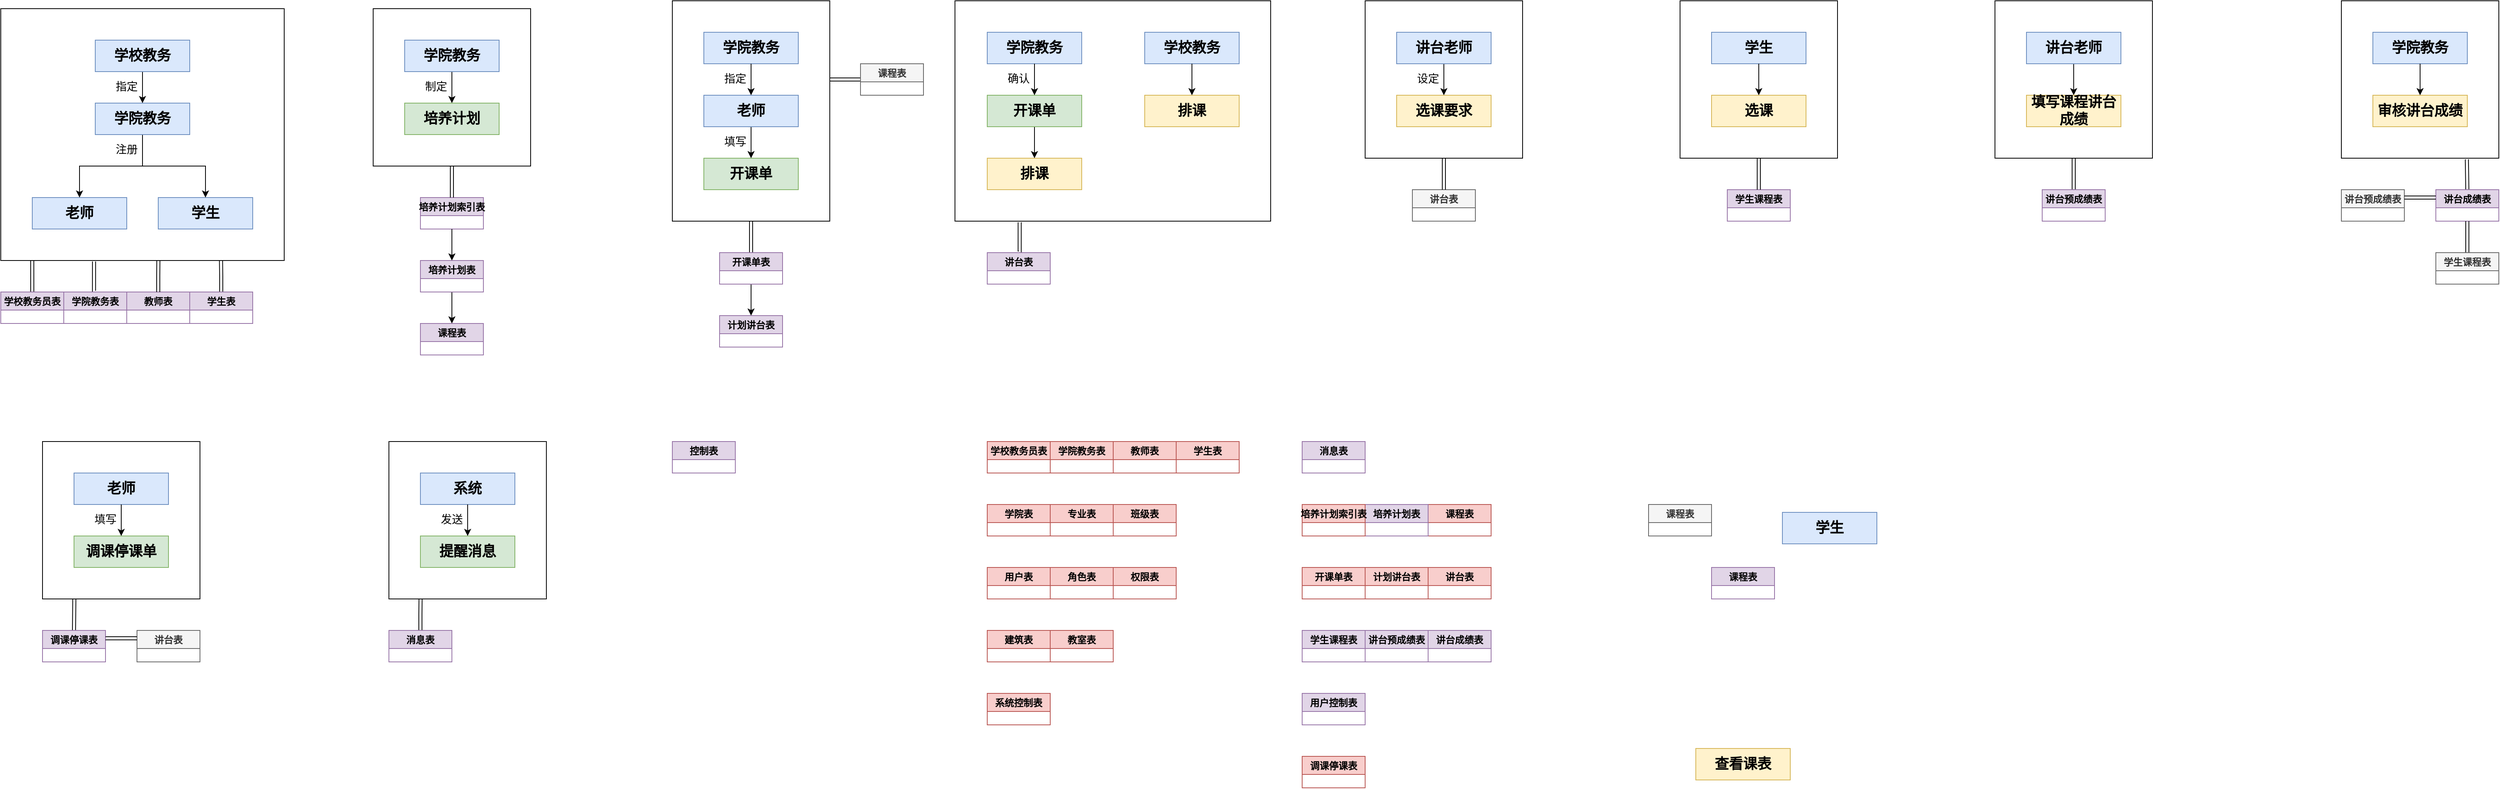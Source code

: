 <mxfile version="14.7.5" type="github">
  <diagram id="W4C-Jvq1k3ci-ln_cuX9" name="Page-1">
    <mxGraphModel dx="748" dy="621" grid="1" gridSize="10" guides="1" tooltips="1" connect="1" arrows="1" fold="1" page="1" pageScale="1" pageWidth="413" pageHeight="583" math="0" shadow="0">
      <root>
        <mxCell id="0" />
        <mxCell id="1" parent="0" />
        <mxCell id="JdK_XvDdOjBWKNIHrTVb-116" style="edgeStyle=orthogonalEdgeStyle;rounded=0;orthogonalLoop=1;jettySize=auto;html=1;exitX=0.5;exitY=1;exitDx=0;exitDy=0;entryX=0.5;entryY=0;entryDx=0;entryDy=0;shape=link;" edge="1" parent="1" source="JdK_XvDdOjBWKNIHrTVb-114" target="JdK_XvDdOjBWKNIHrTVb-115">
          <mxGeometry relative="1" as="geometry" />
        </mxCell>
        <mxCell id="JdK_XvDdOjBWKNIHrTVb-114" value="" style="rounded=0;whiteSpace=wrap;html=1;fillColor=none;" vertex="1" parent="1">
          <mxGeometry x="2560" y="40" width="200" height="200" as="geometry" />
        </mxCell>
        <mxCell id="JdK_XvDdOjBWKNIHrTVb-56" value="课程表" style="swimlane;fillColor=#e1d5e7;strokeColor=#9673a6;" vertex="1" parent="1">
          <mxGeometry x="2200" y="760" width="80" height="40" as="geometry" />
        </mxCell>
        <mxCell id="JdK_XvDdOjBWKNIHrTVb-64" value="&lt;font face=&quot;Comic Sans MS&quot;&gt;&lt;span style=&quot;font-size: 18px&quot;&gt;&lt;b&gt;查看课表&lt;/b&gt;&lt;/span&gt;&lt;/font&gt;" style="rounded=0;whiteSpace=wrap;html=1;fillColor=#fff2cc;strokeColor=#d6b656;" vertex="1" parent="1">
          <mxGeometry x="2180" y="990" width="120" height="40" as="geometry" />
        </mxCell>
        <mxCell id="JdK_XvDdOjBWKNIHrTVb-65" value="" style="group" vertex="1" connectable="0" parent="1">
          <mxGeometry x="500" y="50" width="200" height="440" as="geometry" />
        </mxCell>
        <mxCell id="JdK_XvDdOjBWKNIHrTVb-44" value="" style="group;" vertex="1" connectable="0" parent="JdK_XvDdOjBWKNIHrTVb-65">
          <mxGeometry x="60" y="240" width="80" height="200" as="geometry" />
        </mxCell>
        <mxCell id="JdK_XvDdOjBWKNIHrTVb-26" value="课程表" style="swimlane;fillColor=#e1d5e7;strokeColor=#9673a6;" vertex="1" parent="JdK_XvDdOjBWKNIHrTVb-44">
          <mxGeometry y="160" width="80" height="40" as="geometry" />
        </mxCell>
        <mxCell id="JdK_XvDdOjBWKNIHrTVb-27" value="培养计划索引表" style="swimlane;fillColor=#e1d5e7;strokeColor=#9673a6;" vertex="1" parent="JdK_XvDdOjBWKNIHrTVb-44">
          <mxGeometry width="80" height="40" as="geometry" />
        </mxCell>
        <mxCell id="JdK_XvDdOjBWKNIHrTVb-43" style="edgeStyle=orthogonalEdgeStyle;rounded=0;orthogonalLoop=1;jettySize=auto;html=1;exitX=0.5;exitY=1;exitDx=0;exitDy=0;" edge="1" parent="JdK_XvDdOjBWKNIHrTVb-44" source="JdK_XvDdOjBWKNIHrTVb-41" target="JdK_XvDdOjBWKNIHrTVb-26">
          <mxGeometry relative="1" as="geometry" />
        </mxCell>
        <mxCell id="JdK_XvDdOjBWKNIHrTVb-41" value="培养计划表" style="swimlane;fillColor=#e1d5e7;strokeColor=#9673a6;" vertex="1" parent="JdK_XvDdOjBWKNIHrTVb-44">
          <mxGeometry y="80" width="80" height="40" as="geometry" />
        </mxCell>
        <mxCell id="JdK_XvDdOjBWKNIHrTVb-42" style="edgeStyle=orthogonalEdgeStyle;rounded=0;orthogonalLoop=1;jettySize=auto;html=1;exitX=0.5;exitY=1;exitDx=0;exitDy=0;entryX=0.5;entryY=0;entryDx=0;entryDy=0;" edge="1" parent="JdK_XvDdOjBWKNIHrTVb-44" source="JdK_XvDdOjBWKNIHrTVb-27" target="JdK_XvDdOjBWKNIHrTVb-41">
          <mxGeometry relative="1" as="geometry" />
        </mxCell>
        <mxCell id="JdK_XvDdOjBWKNIHrTVb-48" value="" style="group" vertex="1" connectable="0" parent="JdK_XvDdOjBWKNIHrTVb-65">
          <mxGeometry width="200" height="200" as="geometry" />
        </mxCell>
        <mxCell id="JdK_XvDdOjBWKNIHrTVb-47" value="" style="rounded=0;whiteSpace=wrap;html=1;fillColor=none;" vertex="1" parent="JdK_XvDdOjBWKNIHrTVb-48">
          <mxGeometry width="200" height="200" as="geometry" />
        </mxCell>
        <mxCell id="JdK_XvDdOjBWKNIHrTVb-45" value="" style="group" vertex="1" connectable="0" parent="JdK_XvDdOjBWKNIHrTVb-48">
          <mxGeometry x="40" y="40" width="120" height="120" as="geometry" />
        </mxCell>
        <mxCell id="JdK_XvDdOjBWKNIHrTVb-2" value="&lt;font style=&quot;font-size: 18px&quot; face=&quot;Comic Sans MS&quot;&gt;&lt;b&gt;培养计划&lt;/b&gt;&lt;/font&gt;" style="rounded=0;whiteSpace=wrap;html=1;fillColor=#d5e8d4;strokeColor=#82b366;" vertex="1" parent="JdK_XvDdOjBWKNIHrTVb-45">
          <mxGeometry y="80" width="120" height="40" as="geometry" />
        </mxCell>
        <mxCell id="JdK_XvDdOjBWKNIHrTVb-24" style="edgeStyle=orthogonalEdgeStyle;rounded=0;orthogonalLoop=1;jettySize=auto;html=1;exitX=0.5;exitY=1;exitDx=0;exitDy=0;entryX=0.5;entryY=0;entryDx=0;entryDy=0;" edge="1" parent="JdK_XvDdOjBWKNIHrTVb-45" source="JdK_XvDdOjBWKNIHrTVb-23" target="JdK_XvDdOjBWKNIHrTVb-2">
          <mxGeometry x="-120" y="-40" as="geometry" />
        </mxCell>
        <mxCell id="JdK_XvDdOjBWKNIHrTVb-23" value="&lt;font style=&quot;font-size: 18px&quot; face=&quot;Comic Sans MS&quot;&gt;&lt;b&gt;学院教务&lt;/b&gt;&lt;/font&gt;" style="rounded=0;whiteSpace=wrap;html=1;fillColor=#dae8fc;strokeColor=#6c8ebf;" vertex="1" parent="JdK_XvDdOjBWKNIHrTVb-45">
          <mxGeometry width="120" height="40" as="geometry" />
        </mxCell>
        <mxCell id="JdK_XvDdOjBWKNIHrTVb-25" value="&lt;font face=&quot;Comic Sans MS&quot;&gt;&lt;span style=&quot;font-size: 14px&quot;&gt;制定&lt;/span&gt;&lt;/font&gt;" style="text;html=1;strokeColor=none;fillColor=none;align=center;verticalAlign=middle;whiteSpace=wrap;rounded=0;" vertex="1" parent="JdK_XvDdOjBWKNIHrTVb-45">
          <mxGeometry x="20" y="50" width="40" height="20" as="geometry" />
        </mxCell>
        <mxCell id="JdK_XvDdOjBWKNIHrTVb-49" style="edgeStyle=orthogonalEdgeStyle;shape=link;rounded=0;orthogonalLoop=1;jettySize=auto;html=1;exitX=0.5;exitY=1;exitDx=0;exitDy=0;" edge="1" parent="JdK_XvDdOjBWKNIHrTVb-65" source="JdK_XvDdOjBWKNIHrTVb-47" target="JdK_XvDdOjBWKNIHrTVb-27">
          <mxGeometry relative="1" as="geometry" />
        </mxCell>
        <mxCell id="JdK_XvDdOjBWKNIHrTVb-66" value="" style="group" vertex="1" connectable="0" parent="1">
          <mxGeometry x="27" y="50" width="360" height="400" as="geometry" />
        </mxCell>
        <mxCell id="JdK_XvDdOjBWKNIHrTVb-38" value="教师表" style="swimlane;fillColor=#e1d5e7;strokeColor=#9673a6;" vertex="1" parent="JdK_XvDdOjBWKNIHrTVb-66">
          <mxGeometry x="160" y="360" width="80" height="40" as="geometry" />
        </mxCell>
        <mxCell id="JdK_XvDdOjBWKNIHrTVb-51" value="" style="group" vertex="1" connectable="0" parent="JdK_XvDdOjBWKNIHrTVb-66">
          <mxGeometry width="360" height="320" as="geometry" />
        </mxCell>
        <mxCell id="JdK_XvDdOjBWKNIHrTVb-50" value="" style="rounded=0;whiteSpace=wrap;html=1;fillColor=none;" vertex="1" parent="JdK_XvDdOjBWKNIHrTVb-51">
          <mxGeometry width="360" height="320" as="geometry" />
        </mxCell>
        <mxCell id="JdK_XvDdOjBWKNIHrTVb-1" value="&lt;font style=&quot;font-size: 18px&quot; face=&quot;Comic Sans MS&quot;&gt;&lt;b&gt;学生&lt;/b&gt;&lt;/font&gt;" style="rounded=0;whiteSpace=wrap;html=1;fillColor=#dae8fc;strokeColor=#6c8ebf;" vertex="1" parent="JdK_XvDdOjBWKNIHrTVb-51">
          <mxGeometry x="200" y="240" width="120" height="40" as="geometry" />
        </mxCell>
        <mxCell id="JdK_XvDdOjBWKNIHrTVb-9" value="&lt;b style=&quot;font-family: &amp;#34;comic sans ms&amp;#34; ; font-size: 18px&quot;&gt;老师&lt;/b&gt;" style="rounded=0;whiteSpace=wrap;html=1;fillColor=#dae8fc;strokeColor=#6c8ebf;" vertex="1" parent="JdK_XvDdOjBWKNIHrTVb-51">
          <mxGeometry x="40" y="240" width="120" height="40" as="geometry" />
        </mxCell>
        <mxCell id="JdK_XvDdOjBWKNIHrTVb-15" style="edgeStyle=orthogonalEdgeStyle;rounded=0;orthogonalLoop=1;jettySize=auto;html=1;exitX=0.5;exitY=1;exitDx=0;exitDy=0;entryX=0.5;entryY=0;entryDx=0;entryDy=0;" edge="1" parent="JdK_XvDdOjBWKNIHrTVb-51" source="JdK_XvDdOjBWKNIHrTVb-10" target="JdK_XvDdOjBWKNIHrTVb-9">
          <mxGeometry relative="1" as="geometry" />
        </mxCell>
        <mxCell id="JdK_XvDdOjBWKNIHrTVb-16" style="edgeStyle=orthogonalEdgeStyle;rounded=0;orthogonalLoop=1;jettySize=auto;html=1;exitX=0.5;exitY=1;exitDx=0;exitDy=0;" edge="1" parent="JdK_XvDdOjBWKNIHrTVb-51" source="JdK_XvDdOjBWKNIHrTVb-10" target="JdK_XvDdOjBWKNIHrTVb-1">
          <mxGeometry relative="1" as="geometry" />
        </mxCell>
        <mxCell id="JdK_XvDdOjBWKNIHrTVb-10" value="&lt;font style=&quot;font-size: 18px&quot; face=&quot;Comic Sans MS&quot;&gt;&lt;b&gt;学院教务&lt;/b&gt;&lt;/font&gt;" style="rounded=0;whiteSpace=wrap;html=1;fillColor=#dae8fc;strokeColor=#6c8ebf;" vertex="1" parent="JdK_XvDdOjBWKNIHrTVb-51">
          <mxGeometry x="120" y="120" width="120" height="40" as="geometry" />
        </mxCell>
        <mxCell id="JdK_XvDdOjBWKNIHrTVb-12" style="edgeStyle=orthogonalEdgeStyle;rounded=0;orthogonalLoop=1;jettySize=auto;html=1;exitX=0.5;exitY=1;exitDx=0;exitDy=0;" edge="1" parent="JdK_XvDdOjBWKNIHrTVb-51" source="JdK_XvDdOjBWKNIHrTVb-11" target="JdK_XvDdOjBWKNIHrTVb-10">
          <mxGeometry relative="1" as="geometry" />
        </mxCell>
        <mxCell id="JdK_XvDdOjBWKNIHrTVb-11" value="&lt;font style=&quot;font-size: 18px&quot; face=&quot;Comic Sans MS&quot;&gt;&lt;b&gt;学校教务&lt;/b&gt;&lt;/font&gt;" style="rounded=0;whiteSpace=wrap;html=1;fillColor=#dae8fc;strokeColor=#6c8ebf;" vertex="1" parent="JdK_XvDdOjBWKNIHrTVb-51">
          <mxGeometry x="120" y="40" width="120" height="40" as="geometry" />
        </mxCell>
        <mxCell id="JdK_XvDdOjBWKNIHrTVb-17" value="&lt;font style=&quot;font-size: 14px&quot; face=&quot;Comic Sans MS&quot;&gt;注册&lt;/font&gt;" style="text;html=1;strokeColor=none;fillColor=none;align=center;verticalAlign=middle;whiteSpace=wrap;rounded=0;" vertex="1" parent="JdK_XvDdOjBWKNIHrTVb-51">
          <mxGeometry x="140" y="170" width="40" height="20" as="geometry" />
        </mxCell>
        <mxCell id="JdK_XvDdOjBWKNIHrTVb-18" value="&lt;font style=&quot;font-size: 14px&quot; face=&quot;Comic Sans MS&quot;&gt;指定&lt;/font&gt;" style="text;html=1;strokeColor=none;fillColor=none;align=center;verticalAlign=middle;whiteSpace=wrap;rounded=0;" vertex="1" parent="JdK_XvDdOjBWKNIHrTVb-51">
          <mxGeometry x="140" y="90" width="40" height="20" as="geometry" />
        </mxCell>
        <mxCell id="JdK_XvDdOjBWKNIHrTVb-60" style="edgeStyle=orthogonalEdgeStyle;shape=link;rounded=0;orthogonalLoop=1;jettySize=auto;html=1;exitX=0.5;exitY=0;exitDx=0;exitDy=0;entryX=0.556;entryY=1;entryDx=0;entryDy=0;entryPerimeter=0;" edge="1" parent="JdK_XvDdOjBWKNIHrTVb-66" source="JdK_XvDdOjBWKNIHrTVb-38" target="JdK_XvDdOjBWKNIHrTVb-50">
          <mxGeometry relative="1" as="geometry" />
        </mxCell>
        <mxCell id="JdK_XvDdOjBWKNIHrTVb-53" style="edgeStyle=orthogonalEdgeStyle;shape=link;rounded=0;orthogonalLoop=1;jettySize=auto;html=1;exitX=0.5;exitY=0;exitDx=0;exitDy=0;entryX=0.111;entryY=1;entryDx=0;entryDy=0;entryPerimeter=0;" edge="1" parent="JdK_XvDdOjBWKNIHrTVb-66" source="JdK_XvDdOjBWKNIHrTVb-52" target="JdK_XvDdOjBWKNIHrTVb-50">
          <mxGeometry relative="1" as="geometry" />
        </mxCell>
        <mxCell id="JdK_XvDdOjBWKNIHrTVb-52" value="学校教务员表" style="swimlane;fillColor=#e1d5e7;strokeColor=#9673a6;" vertex="1" parent="JdK_XvDdOjBWKNIHrTVb-66">
          <mxGeometry y="360" width="80" height="40" as="geometry" />
        </mxCell>
        <mxCell id="JdK_XvDdOjBWKNIHrTVb-57" style="edgeStyle=orthogonalEdgeStyle;shape=link;rounded=0;orthogonalLoop=1;jettySize=auto;html=1;exitX=0.5;exitY=0;exitDx=0;exitDy=0;entryX=0.329;entryY=1.004;entryDx=0;entryDy=0;entryPerimeter=0;" edge="1" parent="JdK_XvDdOjBWKNIHrTVb-66" source="JdK_XvDdOjBWKNIHrTVb-54" target="JdK_XvDdOjBWKNIHrTVb-50">
          <mxGeometry relative="1" as="geometry" />
        </mxCell>
        <mxCell id="JdK_XvDdOjBWKNIHrTVb-54" value="学院教务表" style="swimlane;fillColor=#e1d5e7;strokeColor=#9673a6;" vertex="1" parent="JdK_XvDdOjBWKNIHrTVb-66">
          <mxGeometry x="80" y="360" width="80" height="40" as="geometry" />
        </mxCell>
        <mxCell id="JdK_XvDdOjBWKNIHrTVb-63" style="edgeStyle=orthogonalEdgeStyle;shape=link;rounded=0;orthogonalLoop=1;jettySize=auto;html=1;exitX=0.5;exitY=0;exitDx=0;exitDy=0;entryX=0.777;entryY=1;entryDx=0;entryDy=0;entryPerimeter=0;" edge="1" parent="JdK_XvDdOjBWKNIHrTVb-66" source="JdK_XvDdOjBWKNIHrTVb-55" target="JdK_XvDdOjBWKNIHrTVb-50">
          <mxGeometry relative="1" as="geometry" />
        </mxCell>
        <mxCell id="JdK_XvDdOjBWKNIHrTVb-55" value="学生表" style="swimlane;fillColor=#e1d5e7;strokeColor=#9673a6;" vertex="1" parent="JdK_XvDdOjBWKNIHrTVb-66">
          <mxGeometry x="240" y="360" width="80" height="40" as="geometry" />
        </mxCell>
        <mxCell id="JdK_XvDdOjBWKNIHrTVb-70" value="课程表" style="swimlane;fillColor=#f5f5f5;strokeColor=#666666;fontColor=#333333;" vertex="1" parent="1">
          <mxGeometry x="2120" y="680" width="80" height="40" as="geometry" />
        </mxCell>
        <mxCell id="JdK_XvDdOjBWKNIHrTVb-93" value="" style="group" vertex="1" connectable="0" parent="1">
          <mxGeometry x="1239" y="40" width="401" height="360" as="geometry" />
        </mxCell>
        <mxCell id="JdK_XvDdOjBWKNIHrTVb-90" value="" style="rounded=0;whiteSpace=wrap;html=1;fillColor=none;" vertex="1" parent="JdK_XvDdOjBWKNIHrTVb-93">
          <mxGeometry width="401" height="280" as="geometry" />
        </mxCell>
        <mxCell id="JdK_XvDdOjBWKNIHrTVb-6" value="&lt;font face=&quot;Comic Sans MS&quot;&gt;&lt;span style=&quot;font-size: 18px&quot;&gt;&lt;b&gt;排课&lt;/b&gt;&lt;/span&gt;&lt;/font&gt;" style="rounded=0;whiteSpace=wrap;html=1;fillColor=#fff2cc;strokeColor=#d6b656;" vertex="1" parent="JdK_XvDdOjBWKNIHrTVb-93">
          <mxGeometry x="41" y="200" width="120" height="40" as="geometry" />
        </mxCell>
        <mxCell id="JdK_XvDdOjBWKNIHrTVb-82" value="&lt;font style=&quot;font-size: 18px&quot; face=&quot;Comic Sans MS&quot;&gt;&lt;b&gt;学院教务&lt;/b&gt;&lt;/font&gt;" style="rounded=0;whiteSpace=wrap;html=1;fillColor=#dae8fc;strokeColor=#6c8ebf;" vertex="1" parent="JdK_XvDdOjBWKNIHrTVb-93">
          <mxGeometry x="41" y="40" width="120" height="40" as="geometry" />
        </mxCell>
        <mxCell id="JdK_XvDdOjBWKNIHrTVb-86" style="edgeStyle=orthogonalEdgeStyle;rounded=0;orthogonalLoop=1;jettySize=auto;html=1;exitX=0.5;exitY=1;exitDx=0;exitDy=0;entryX=0.5;entryY=0;entryDx=0;entryDy=0;" edge="1" parent="JdK_XvDdOjBWKNIHrTVb-93" source="JdK_XvDdOjBWKNIHrTVb-83" target="JdK_XvDdOjBWKNIHrTVb-6">
          <mxGeometry relative="1" as="geometry" />
        </mxCell>
        <mxCell id="JdK_XvDdOjBWKNIHrTVb-83" value="&lt;font face=&quot;Comic Sans MS&quot;&gt;&lt;span style=&quot;font-size: 18px&quot;&gt;&lt;b&gt;开课单&lt;/b&gt;&lt;/span&gt;&lt;/font&gt;" style="rounded=0;whiteSpace=wrap;html=1;fillColor=#d5e8d4;strokeColor=#82b366;" vertex="1" parent="JdK_XvDdOjBWKNIHrTVb-93">
          <mxGeometry x="41" y="120" width="120" height="40" as="geometry" />
        </mxCell>
        <mxCell id="JdK_XvDdOjBWKNIHrTVb-84" style="edgeStyle=orthogonalEdgeStyle;rounded=0;orthogonalLoop=1;jettySize=auto;html=1;exitX=0.5;exitY=1;exitDx=0;exitDy=0;" edge="1" parent="JdK_XvDdOjBWKNIHrTVb-93" source="JdK_XvDdOjBWKNIHrTVb-82" target="JdK_XvDdOjBWKNIHrTVb-83">
          <mxGeometry relative="1" as="geometry" />
        </mxCell>
        <mxCell id="JdK_XvDdOjBWKNIHrTVb-85" value="&lt;font face=&quot;Comic Sans MS&quot;&gt;&lt;span style=&quot;font-size: 14px&quot;&gt;确认&lt;/span&gt;&lt;/font&gt;" style="text;html=1;strokeColor=none;fillColor=none;align=center;verticalAlign=middle;whiteSpace=wrap;rounded=0;" vertex="1" parent="JdK_XvDdOjBWKNIHrTVb-93">
          <mxGeometry x="61" y="90" width="40" height="20" as="geometry" />
        </mxCell>
        <mxCell id="JdK_XvDdOjBWKNIHrTVb-87" value="&lt;font style=&quot;font-size: 18px&quot; face=&quot;Comic Sans MS&quot;&gt;&lt;b&gt;学校教务&lt;/b&gt;&lt;/font&gt;" style="rounded=0;whiteSpace=wrap;html=1;fillColor=#dae8fc;strokeColor=#6c8ebf;" vertex="1" parent="JdK_XvDdOjBWKNIHrTVb-93">
          <mxGeometry x="241" y="40" width="120" height="40" as="geometry" />
        </mxCell>
        <mxCell id="JdK_XvDdOjBWKNIHrTVb-88" value="&lt;font face=&quot;Comic Sans MS&quot;&gt;&lt;span style=&quot;font-size: 18px&quot;&gt;&lt;b&gt;排课&lt;/b&gt;&lt;/span&gt;&lt;/font&gt;" style="rounded=0;whiteSpace=wrap;html=1;fillColor=#fff2cc;strokeColor=#d6b656;" vertex="1" parent="JdK_XvDdOjBWKNIHrTVb-93">
          <mxGeometry x="241" y="120" width="120" height="40" as="geometry" />
        </mxCell>
        <mxCell id="JdK_XvDdOjBWKNIHrTVb-89" style="edgeStyle=orthogonalEdgeStyle;rounded=0;orthogonalLoop=1;jettySize=auto;html=1;exitX=0.5;exitY=1;exitDx=0;exitDy=0;entryX=0.5;entryY=0;entryDx=0;entryDy=0;" edge="1" parent="JdK_XvDdOjBWKNIHrTVb-93" source="JdK_XvDdOjBWKNIHrTVb-87" target="JdK_XvDdOjBWKNIHrTVb-88">
          <mxGeometry relative="1" as="geometry" />
        </mxCell>
        <mxCell id="JdK_XvDdOjBWKNIHrTVb-92" style="edgeStyle=orthogonalEdgeStyle;rounded=0;orthogonalLoop=1;jettySize=auto;html=1;exitX=0.5;exitY=0;exitDx=0;exitDy=0;entryX=0.205;entryY=1.005;entryDx=0;entryDy=0;entryPerimeter=0;shape=link;" edge="1" parent="JdK_XvDdOjBWKNIHrTVb-93" source="JdK_XvDdOjBWKNIHrTVb-91" target="JdK_XvDdOjBWKNIHrTVb-90">
          <mxGeometry relative="1" as="geometry" />
        </mxCell>
        <mxCell id="JdK_XvDdOjBWKNIHrTVb-91" value="讲台表" style="swimlane;fillColor=#e1d5e7;strokeColor=#9673a6;startSize=23;" vertex="1" parent="JdK_XvDdOjBWKNIHrTVb-93">
          <mxGeometry x="41" y="320" width="80" height="40" as="geometry" />
        </mxCell>
        <mxCell id="JdK_XvDdOjBWKNIHrTVb-101" value="" style="group" vertex="1" connectable="0" parent="1">
          <mxGeometry x="1760" y="40" width="200" height="280" as="geometry" />
        </mxCell>
        <mxCell id="JdK_XvDdOjBWKNIHrTVb-97" value="" style="rounded=0;whiteSpace=wrap;html=1;fillColor=none;" vertex="1" parent="JdK_XvDdOjBWKNIHrTVb-101">
          <mxGeometry width="200" height="200" as="geometry" />
        </mxCell>
        <mxCell id="JdK_XvDdOjBWKNIHrTVb-8" value="&lt;b style=&quot;font-family: &amp;#34;comic sans ms&amp;#34; ; font-size: 18px&quot;&gt;选课要求&lt;/b&gt;" style="rounded=0;whiteSpace=wrap;html=1;fillColor=#fff2cc;strokeColor=#d6b656;" vertex="1" parent="JdK_XvDdOjBWKNIHrTVb-101">
          <mxGeometry x="40" y="120" width="120" height="40" as="geometry" />
        </mxCell>
        <mxCell id="JdK_XvDdOjBWKNIHrTVb-95" style="edgeStyle=orthogonalEdgeStyle;rounded=0;orthogonalLoop=1;jettySize=auto;html=1;exitX=0.5;exitY=1;exitDx=0;exitDy=0;entryX=0.5;entryY=0;entryDx=0;entryDy=0;" edge="1" parent="JdK_XvDdOjBWKNIHrTVb-101" source="JdK_XvDdOjBWKNIHrTVb-94" target="JdK_XvDdOjBWKNIHrTVb-8">
          <mxGeometry as="geometry" />
        </mxCell>
        <mxCell id="JdK_XvDdOjBWKNIHrTVb-94" value="&lt;font style=&quot;font-size: 18px&quot; face=&quot;Comic Sans MS&quot;&gt;&lt;b&gt;讲台老师&lt;/b&gt;&lt;/font&gt;" style="rounded=0;whiteSpace=wrap;html=1;fillColor=#dae8fc;strokeColor=#6c8ebf;" vertex="1" parent="JdK_XvDdOjBWKNIHrTVb-101">
          <mxGeometry x="40" y="40" width="120" height="40" as="geometry" />
        </mxCell>
        <mxCell id="JdK_XvDdOjBWKNIHrTVb-96" value="&lt;font style=&quot;font-size: 14px&quot; face=&quot;Comic Sans MS&quot;&gt;设定&lt;/font&gt;" style="text;html=1;strokeColor=none;fillColor=none;align=center;verticalAlign=middle;whiteSpace=wrap;rounded=0;" vertex="1" parent="JdK_XvDdOjBWKNIHrTVb-101">
          <mxGeometry x="60" y="90" width="40" height="20" as="geometry" />
        </mxCell>
        <mxCell id="JdK_XvDdOjBWKNIHrTVb-99" value="讲台表" style="swimlane;fillColor=#f5f5f5;strokeColor=#666666;startSize=23;fontColor=#333333;" vertex="1" parent="JdK_XvDdOjBWKNIHrTVb-101">
          <mxGeometry x="60" y="240" width="80" height="40" as="geometry" />
        </mxCell>
        <mxCell id="JdK_XvDdOjBWKNIHrTVb-100" style="edgeStyle=orthogonalEdgeStyle;rounded=0;orthogonalLoop=1;jettySize=auto;html=1;exitX=0.5;exitY=1;exitDx=0;exitDy=0;entryX=0.5;entryY=0;entryDx=0;entryDy=0;shape=link;" edge="1" parent="JdK_XvDdOjBWKNIHrTVb-101" source="JdK_XvDdOjBWKNIHrTVb-97" target="JdK_XvDdOjBWKNIHrTVb-99">
          <mxGeometry relative="1" as="geometry" />
        </mxCell>
        <mxCell id="JdK_XvDdOjBWKNIHrTVb-103" value="&lt;font style=&quot;font-size: 18px&quot; face=&quot;Comic Sans MS&quot;&gt;&lt;b&gt;学生&lt;/b&gt;&lt;/font&gt;" style="rounded=0;whiteSpace=wrap;html=1;fillColor=#dae8fc;strokeColor=#6c8ebf;" vertex="1" parent="1">
          <mxGeometry x="2290" y="690" width="120" height="40" as="geometry" />
        </mxCell>
        <mxCell id="JdK_XvDdOjBWKNIHrTVb-113" style="edgeStyle=orthogonalEdgeStyle;rounded=0;orthogonalLoop=1;jettySize=auto;html=1;exitX=0.5;exitY=1;exitDx=0;exitDy=0;entryX=0.5;entryY=0;entryDx=0;entryDy=0;" edge="1" parent="1" source="JdK_XvDdOjBWKNIHrTVb-110" target="JdK_XvDdOjBWKNIHrTVb-111">
          <mxGeometry relative="1" as="geometry" />
        </mxCell>
        <mxCell id="JdK_XvDdOjBWKNIHrTVb-110" value="&lt;font style=&quot;font-size: 18px&quot; face=&quot;Comic Sans MS&quot;&gt;&lt;b&gt;讲台老师&lt;/b&gt;&lt;/font&gt;" style="rounded=0;whiteSpace=wrap;html=1;fillColor=#dae8fc;strokeColor=#6c8ebf;" vertex="1" parent="1">
          <mxGeometry x="2600" y="80" width="120" height="40" as="geometry" />
        </mxCell>
        <mxCell id="JdK_XvDdOjBWKNIHrTVb-111" value="&lt;font face=&quot;Comic Sans MS&quot;&gt;&lt;span style=&quot;font-size: 18px&quot;&gt;&lt;b&gt;填写课程讲台成绩&lt;/b&gt;&lt;/span&gt;&lt;/font&gt;" style="rounded=0;whiteSpace=wrap;html=1;fillColor=#fff2cc;strokeColor=#d6b656;" vertex="1" parent="1">
          <mxGeometry x="2600" y="160" width="120" height="40" as="geometry" />
        </mxCell>
        <mxCell id="JdK_XvDdOjBWKNIHrTVb-112" value="" style="group" vertex="1" connectable="0" parent="1">
          <mxGeometry x="2160" y="40" width="200" height="280" as="geometry" />
        </mxCell>
        <mxCell id="JdK_XvDdOjBWKNIHrTVb-107" value="" style="rounded=0;whiteSpace=wrap;html=1;fillColor=none;" vertex="1" parent="JdK_XvDdOjBWKNIHrTVb-112">
          <mxGeometry width="200" height="200" as="geometry" />
        </mxCell>
        <mxCell id="JdK_XvDdOjBWKNIHrTVb-102" value="&lt;font style=&quot;font-size: 18px&quot; face=&quot;Comic Sans MS&quot;&gt;&lt;b&gt;学生&lt;/b&gt;&lt;/font&gt;" style="rounded=0;whiteSpace=wrap;html=1;fillColor=#dae8fc;strokeColor=#6c8ebf;" vertex="1" parent="JdK_XvDdOjBWKNIHrTVb-112">
          <mxGeometry x="40" y="40" width="120" height="40" as="geometry" />
        </mxCell>
        <mxCell id="JdK_XvDdOjBWKNIHrTVb-105" value="&lt;font face=&quot;Comic Sans MS&quot;&gt;&lt;span style=&quot;font-size: 18px&quot;&gt;&lt;b&gt;选课&lt;/b&gt;&lt;/span&gt;&lt;/font&gt;" style="rounded=0;whiteSpace=wrap;html=1;fillColor=#fff2cc;strokeColor=#d6b656;" vertex="1" parent="JdK_XvDdOjBWKNIHrTVb-112">
          <mxGeometry x="40" y="120" width="120" height="40" as="geometry" />
        </mxCell>
        <mxCell id="JdK_XvDdOjBWKNIHrTVb-106" style="edgeStyle=orthogonalEdgeStyle;rounded=0;orthogonalLoop=1;jettySize=auto;html=1;exitX=0.5;exitY=1;exitDx=0;exitDy=0;entryX=0.5;entryY=0;entryDx=0;entryDy=0;" edge="1" parent="JdK_XvDdOjBWKNIHrTVb-112" source="JdK_XvDdOjBWKNIHrTVb-102" target="JdK_XvDdOjBWKNIHrTVb-105">
          <mxGeometry relative="1" as="geometry" />
        </mxCell>
        <mxCell id="JdK_XvDdOjBWKNIHrTVb-108" value="学生课程表" style="swimlane;fillColor=#e1d5e7;strokeColor=#9673a6;startSize=23;" vertex="1" parent="JdK_XvDdOjBWKNIHrTVb-112">
          <mxGeometry x="60" y="240" width="80" height="40" as="geometry" />
        </mxCell>
        <mxCell id="JdK_XvDdOjBWKNIHrTVb-109" style="edgeStyle=orthogonalEdgeStyle;rounded=0;orthogonalLoop=1;jettySize=auto;html=1;exitX=0.5;exitY=1;exitDx=0;exitDy=0;entryX=0.5;entryY=0;entryDx=0;entryDy=0;shape=link;" edge="1" parent="JdK_XvDdOjBWKNIHrTVb-112" source="JdK_XvDdOjBWKNIHrTVb-107" target="JdK_XvDdOjBWKNIHrTVb-108">
          <mxGeometry relative="1" as="geometry" />
        </mxCell>
        <mxCell id="JdK_XvDdOjBWKNIHrTVb-115" value="讲台预成绩表" style="swimlane;fillColor=#e1d5e7;strokeColor=#9673a6;startSize=23;" vertex="1" parent="1">
          <mxGeometry x="2620" y="280" width="80" height="40" as="geometry" />
        </mxCell>
        <mxCell id="JdK_XvDdOjBWKNIHrTVb-140" value="" style="group" vertex="1" connectable="0" parent="1">
          <mxGeometry x="80" y="600" width="200" height="280" as="geometry" />
        </mxCell>
        <mxCell id="JdK_XvDdOjBWKNIHrTVb-133" value="" style="rounded=0;whiteSpace=wrap;html=1;fillColor=none;" vertex="1" parent="JdK_XvDdOjBWKNIHrTVb-140">
          <mxGeometry width="200" height="200" as="geometry" />
        </mxCell>
        <mxCell id="JdK_XvDdOjBWKNIHrTVb-129" value="&lt;b style=&quot;font-family: &amp;#34;comic sans ms&amp;#34; ; font-size: 18px&quot;&gt;老师&lt;/b&gt;" style="rounded=0;whiteSpace=wrap;html=1;fillColor=#dae8fc;strokeColor=#6c8ebf;" vertex="1" parent="JdK_XvDdOjBWKNIHrTVb-140">
          <mxGeometry x="40" y="40" width="120" height="40" as="geometry" />
        </mxCell>
        <mxCell id="JdK_XvDdOjBWKNIHrTVb-130" value="&lt;font face=&quot;Comic Sans MS&quot;&gt;&lt;span style=&quot;font-size: 18px&quot;&gt;&lt;b&gt;调课停课单&lt;/b&gt;&lt;/span&gt;&lt;/font&gt;" style="rounded=0;whiteSpace=wrap;html=1;fillColor=#d5e8d4;strokeColor=#82b366;" vertex="1" parent="JdK_XvDdOjBWKNIHrTVb-140">
          <mxGeometry x="40" y="120" width="120" height="40" as="geometry" />
        </mxCell>
        <mxCell id="JdK_XvDdOjBWKNIHrTVb-131" style="edgeStyle=orthogonalEdgeStyle;rounded=0;orthogonalLoop=1;jettySize=auto;html=1;exitX=0.5;exitY=1;exitDx=0;exitDy=0;entryX=0.5;entryY=0;entryDx=0;entryDy=0;" edge="1" parent="JdK_XvDdOjBWKNIHrTVb-140" source="JdK_XvDdOjBWKNIHrTVb-129" target="JdK_XvDdOjBWKNIHrTVb-130">
          <mxGeometry relative="1" as="geometry" />
        </mxCell>
        <mxCell id="JdK_XvDdOjBWKNIHrTVb-132" value="&lt;font style=&quot;font-size: 14px&quot; face=&quot;Comic Sans MS&quot;&gt;填写&lt;/font&gt;" style="text;html=1;strokeColor=none;fillColor=none;align=center;verticalAlign=middle;whiteSpace=wrap;rounded=0;" vertex="1" parent="JdK_XvDdOjBWKNIHrTVb-140">
          <mxGeometry x="60" y="90" width="40" height="20" as="geometry" />
        </mxCell>
        <mxCell id="JdK_XvDdOjBWKNIHrTVb-135" style="edgeStyle=orthogonalEdgeStyle;rounded=0;orthogonalLoop=1;jettySize=auto;html=1;exitX=0.5;exitY=0;exitDx=0;exitDy=0;entryX=0.202;entryY=1.002;entryDx=0;entryDy=0;entryPerimeter=0;shape=link;" edge="1" parent="JdK_XvDdOjBWKNIHrTVb-140" source="JdK_XvDdOjBWKNIHrTVb-134" target="JdK_XvDdOjBWKNIHrTVb-133">
          <mxGeometry relative="1" as="geometry" />
        </mxCell>
        <mxCell id="JdK_XvDdOjBWKNIHrTVb-134" value="调课停课表" style="swimlane;fillColor=#e1d5e7;strokeColor=#9673a6;" vertex="1" parent="JdK_XvDdOjBWKNIHrTVb-140">
          <mxGeometry y="240" width="80" height="40" as="geometry" />
        </mxCell>
        <mxCell id="JdK_XvDdOjBWKNIHrTVb-136" value="讲台表" style="swimlane;fillColor=#f5f5f5;strokeColor=#666666;startSize=23;fontColor=#333333;" vertex="1" parent="JdK_XvDdOjBWKNIHrTVb-140">
          <mxGeometry x="120" y="240" width="80" height="40" as="geometry" />
        </mxCell>
        <mxCell id="JdK_XvDdOjBWKNIHrTVb-138" style="edgeStyle=orthogonalEdgeStyle;shape=link;rounded=0;orthogonalLoop=1;jettySize=auto;html=1;exitX=1;exitY=0.25;exitDx=0;exitDy=0;entryX=0;entryY=0.25;entryDx=0;entryDy=0;" edge="1" parent="JdK_XvDdOjBWKNIHrTVb-140" source="JdK_XvDdOjBWKNIHrTVb-134" target="JdK_XvDdOjBWKNIHrTVb-136">
          <mxGeometry relative="1" as="geometry" />
        </mxCell>
        <mxCell id="JdK_XvDdOjBWKNIHrTVb-148" value="控制表" style="swimlane;fillColor=#e1d5e7;strokeColor=#9673a6;" vertex="1" parent="1">
          <mxGeometry x="880" y="600" width="80" height="40" as="geometry" />
        </mxCell>
        <mxCell id="JdK_XvDdOjBWKNIHrTVb-149" value="" style="group" vertex="1" connectable="0" parent="1">
          <mxGeometry x="880" y="40" width="319" height="440" as="geometry" />
        </mxCell>
        <mxCell id="JdK_XvDdOjBWKNIHrTVb-68" value="" style="group" vertex="1" connectable="0" parent="JdK_XvDdOjBWKNIHrTVb-149">
          <mxGeometry width="200" height="280" as="geometry" />
        </mxCell>
        <mxCell id="JdK_XvDdOjBWKNIHrTVb-67" value="" style="rounded=0;whiteSpace=wrap;html=1;fillColor=none;" vertex="1" parent="JdK_XvDdOjBWKNIHrTVb-68">
          <mxGeometry width="200" height="280" as="geometry" />
        </mxCell>
        <mxCell id="JdK_XvDdOjBWKNIHrTVb-4" value="&lt;font face=&quot;Comic Sans MS&quot;&gt;&lt;span style=&quot;font-size: 18px&quot;&gt;&lt;b&gt;开课单&lt;/b&gt;&lt;/span&gt;&lt;/font&gt;" style="rounded=0;whiteSpace=wrap;html=1;fillColor=#d5e8d4;strokeColor=#82b366;" vertex="1" parent="JdK_XvDdOjBWKNIHrTVb-68">
          <mxGeometry x="40" y="200" width="120" height="40" as="geometry" />
        </mxCell>
        <mxCell id="JdK_XvDdOjBWKNIHrTVb-30" value="&lt;font style=&quot;font-size: 18px&quot; face=&quot;Comic Sans MS&quot;&gt;&lt;b&gt;学院教务&lt;/b&gt;&lt;/font&gt;" style="rounded=0;whiteSpace=wrap;html=1;fillColor=#dae8fc;strokeColor=#6c8ebf;" vertex="1" parent="JdK_XvDdOjBWKNIHrTVb-68">
          <mxGeometry x="40" y="40" width="120" height="40" as="geometry" />
        </mxCell>
        <mxCell id="JdK_XvDdOjBWKNIHrTVb-34" style="edgeStyle=orthogonalEdgeStyle;rounded=0;orthogonalLoop=1;jettySize=auto;html=1;exitX=0.5;exitY=1;exitDx=0;exitDy=0;entryX=0.5;entryY=0;entryDx=0;entryDy=0;" edge="1" parent="JdK_XvDdOjBWKNIHrTVb-68" source="JdK_XvDdOjBWKNIHrTVb-31" target="JdK_XvDdOjBWKNIHrTVb-4">
          <mxGeometry relative="1" as="geometry" />
        </mxCell>
        <mxCell id="JdK_XvDdOjBWKNIHrTVb-31" value="&lt;font style=&quot;font-size: 18px&quot; face=&quot;Comic Sans MS&quot;&gt;&lt;b&gt;老师&lt;/b&gt;&lt;/font&gt;" style="rounded=0;whiteSpace=wrap;html=1;fillColor=#dae8fc;strokeColor=#6c8ebf;" vertex="1" parent="JdK_XvDdOjBWKNIHrTVb-68">
          <mxGeometry x="40" y="120" width="120" height="40" as="geometry" />
        </mxCell>
        <mxCell id="JdK_XvDdOjBWKNIHrTVb-32" style="edgeStyle=orthogonalEdgeStyle;rounded=0;orthogonalLoop=1;jettySize=auto;html=1;exitX=0.5;exitY=1;exitDx=0;exitDy=0;entryX=0.5;entryY=0;entryDx=0;entryDy=0;" edge="1" parent="JdK_XvDdOjBWKNIHrTVb-68" source="JdK_XvDdOjBWKNIHrTVb-30" target="JdK_XvDdOjBWKNIHrTVb-31">
          <mxGeometry relative="1" as="geometry" />
        </mxCell>
        <mxCell id="JdK_XvDdOjBWKNIHrTVb-33" value="&lt;font face=&quot;Comic Sans MS&quot;&gt;&lt;span style=&quot;font-size: 14px&quot;&gt;指定&lt;/span&gt;&lt;/font&gt;" style="text;html=1;strokeColor=none;fillColor=none;align=center;verticalAlign=middle;whiteSpace=wrap;rounded=0;" vertex="1" parent="JdK_XvDdOjBWKNIHrTVb-68">
          <mxGeometry x="60" y="90" width="40" height="20" as="geometry" />
        </mxCell>
        <mxCell id="JdK_XvDdOjBWKNIHrTVb-35" value="&lt;font face=&quot;Comic Sans MS&quot;&gt;&lt;span style=&quot;font-size: 14px&quot;&gt;填写&lt;/span&gt;&lt;/font&gt;" style="text;html=1;strokeColor=none;fillColor=none;align=center;verticalAlign=middle;whiteSpace=wrap;rounded=0;" vertex="1" parent="JdK_XvDdOjBWKNIHrTVb-68">
          <mxGeometry x="60" y="170" width="40" height="20" as="geometry" />
        </mxCell>
        <mxCell id="JdK_XvDdOjBWKNIHrTVb-69" value="计划讲台表" style="swimlane;fillColor=#e1d5e7;strokeColor=#9673a6;startSize=23;" vertex="1" parent="JdK_XvDdOjBWKNIHrTVb-149">
          <mxGeometry x="60" y="400" width="80" height="40" as="geometry" />
        </mxCell>
        <mxCell id="JdK_XvDdOjBWKNIHrTVb-80" style="edgeStyle=orthogonalEdgeStyle;shape=link;rounded=0;orthogonalLoop=1;jettySize=auto;html=1;exitX=0.5;exitY=0;exitDx=0;exitDy=0;entryX=0.5;entryY=1;entryDx=0;entryDy=0;" edge="1" parent="JdK_XvDdOjBWKNIHrTVb-149" source="JdK_XvDdOjBWKNIHrTVb-72" target="JdK_XvDdOjBWKNIHrTVb-67">
          <mxGeometry relative="1" as="geometry" />
        </mxCell>
        <mxCell id="JdK_XvDdOjBWKNIHrTVb-81" style="edgeStyle=orthogonalEdgeStyle;rounded=0;orthogonalLoop=1;jettySize=auto;html=1;exitX=0.5;exitY=1;exitDx=0;exitDy=0;entryX=0.5;entryY=0;entryDx=0;entryDy=0;" edge="1" parent="JdK_XvDdOjBWKNIHrTVb-149" source="JdK_XvDdOjBWKNIHrTVb-72" target="JdK_XvDdOjBWKNIHrTVb-69">
          <mxGeometry relative="1" as="geometry" />
        </mxCell>
        <mxCell id="JdK_XvDdOjBWKNIHrTVb-72" value="开课单表" style="swimlane;fillColor=#e1d5e7;strokeColor=#9673a6;startSize=23;" vertex="1" parent="JdK_XvDdOjBWKNIHrTVb-149">
          <mxGeometry x="60" y="320" width="80" height="40" as="geometry" />
        </mxCell>
        <mxCell id="JdK_XvDdOjBWKNIHrTVb-79" style="edgeStyle=orthogonalEdgeStyle;rounded=0;orthogonalLoop=1;jettySize=auto;html=1;exitX=0;exitY=0.5;exitDx=0;exitDy=0;entryX=1;entryY=0.214;entryDx=0;entryDy=0;entryPerimeter=0;shape=link;" edge="1" parent="JdK_XvDdOjBWKNIHrTVb-149" source="JdK_XvDdOjBWKNIHrTVb-78">
          <mxGeometry relative="1" as="geometry">
            <mxPoint x="200" y="99.92" as="targetPoint" />
          </mxGeometry>
        </mxCell>
        <mxCell id="JdK_XvDdOjBWKNIHrTVb-78" value="课程表" style="swimlane;fillColor=#f5f5f5;strokeColor=#666666;fontColor=#333333;" vertex="1" parent="JdK_XvDdOjBWKNIHrTVb-149">
          <mxGeometry x="239" y="80" width="80" height="40" as="geometry" />
        </mxCell>
        <mxCell id="JdK_XvDdOjBWKNIHrTVb-150" value="" style="group" vertex="1" connectable="0" parent="1">
          <mxGeometry x="3000" y="40" width="200" height="360" as="geometry" />
        </mxCell>
        <mxCell id="JdK_XvDdOjBWKNIHrTVb-123" value="" style="rounded=0;whiteSpace=wrap;html=1;fillColor=none;" vertex="1" parent="JdK_XvDdOjBWKNIHrTVb-150">
          <mxGeometry width="200" height="200" as="geometry" />
        </mxCell>
        <mxCell id="JdK_XvDdOjBWKNIHrTVb-125" style="edgeStyle=orthogonalEdgeStyle;shape=link;rounded=0;orthogonalLoop=1;jettySize=auto;html=1;exitX=0.5;exitY=0;exitDx=0;exitDy=0;entryX=0.797;entryY=1.007;entryDx=0;entryDy=0;entryPerimeter=0;" edge="1" parent="JdK_XvDdOjBWKNIHrTVb-150" source="JdK_XvDdOjBWKNIHrTVb-117" target="JdK_XvDdOjBWKNIHrTVb-123">
          <mxGeometry relative="1" as="geometry" />
        </mxCell>
        <mxCell id="JdK_XvDdOjBWKNIHrTVb-117" value="讲台成绩表" style="swimlane;fillColor=#e1d5e7;strokeColor=#9673a6;startSize=23;" vertex="1" parent="JdK_XvDdOjBWKNIHrTVb-150">
          <mxGeometry x="120" y="240" width="80" height="40" as="geometry" />
        </mxCell>
        <mxCell id="JdK_XvDdOjBWKNIHrTVb-118" value="&lt;font style=&quot;font-size: 18px&quot; face=&quot;Comic Sans MS&quot;&gt;&lt;b&gt;学院教务&lt;/b&gt;&lt;/font&gt;" style="rounded=0;whiteSpace=wrap;html=1;fillColor=#dae8fc;strokeColor=#6c8ebf;" vertex="1" parent="JdK_XvDdOjBWKNIHrTVb-150">
          <mxGeometry x="40" y="40" width="120" height="40" as="geometry" />
        </mxCell>
        <mxCell id="JdK_XvDdOjBWKNIHrTVb-119" value="&lt;font face=&quot;Comic Sans MS&quot;&gt;&lt;span style=&quot;font-size: 18px&quot;&gt;&lt;b&gt;审核讲台成绩&lt;/b&gt;&lt;/span&gt;&lt;/font&gt;" style="rounded=0;whiteSpace=wrap;html=1;fillColor=#fff2cc;strokeColor=#d6b656;" vertex="1" parent="JdK_XvDdOjBWKNIHrTVb-150">
          <mxGeometry x="40" y="120" width="120" height="40" as="geometry" />
        </mxCell>
        <mxCell id="JdK_XvDdOjBWKNIHrTVb-120" style="edgeStyle=orthogonalEdgeStyle;rounded=0;orthogonalLoop=1;jettySize=auto;html=1;exitX=0.5;exitY=1;exitDx=0;exitDy=0;entryX=0.5;entryY=0;entryDx=0;entryDy=0;" edge="1" parent="JdK_XvDdOjBWKNIHrTVb-150" source="JdK_XvDdOjBWKNIHrTVb-118" target="JdK_XvDdOjBWKNIHrTVb-119">
          <mxGeometry relative="1" as="geometry" />
        </mxCell>
        <mxCell id="JdK_XvDdOjBWKNIHrTVb-122" value="讲台预成绩表" style="swimlane;fillColor=#f5f5f5;strokeColor=#666666;startSize=23;fontColor=#333333;" vertex="1" parent="JdK_XvDdOjBWKNIHrTVb-150">
          <mxGeometry y="240" width="80" height="40" as="geometry" />
        </mxCell>
        <mxCell id="JdK_XvDdOjBWKNIHrTVb-126" style="edgeStyle=orthogonalEdgeStyle;shape=link;rounded=0;orthogonalLoop=1;jettySize=auto;html=1;exitX=0;exitY=0.25;exitDx=0;exitDy=0;entryX=1;entryY=0.25;entryDx=0;entryDy=0;" edge="1" parent="JdK_XvDdOjBWKNIHrTVb-150" source="JdK_XvDdOjBWKNIHrTVb-117" target="JdK_XvDdOjBWKNIHrTVb-122">
          <mxGeometry relative="1" as="geometry" />
        </mxCell>
        <mxCell id="JdK_XvDdOjBWKNIHrTVb-128" style="edgeStyle=orthogonalEdgeStyle;shape=link;rounded=0;orthogonalLoop=1;jettySize=auto;html=1;exitX=0.5;exitY=0;exitDx=0;exitDy=0;entryX=0.5;entryY=1;entryDx=0;entryDy=0;" edge="1" parent="JdK_XvDdOjBWKNIHrTVb-150" source="JdK_XvDdOjBWKNIHrTVb-127" target="JdK_XvDdOjBWKNIHrTVb-117">
          <mxGeometry relative="1" as="geometry" />
        </mxCell>
        <mxCell id="JdK_XvDdOjBWKNIHrTVb-127" value="学生课程表" style="swimlane;fillColor=#f5f5f5;strokeColor=#666666;startSize=23;fontColor=#333333;" vertex="1" parent="JdK_XvDdOjBWKNIHrTVb-150">
          <mxGeometry x="120" y="320" width="80" height="40" as="geometry" />
        </mxCell>
        <mxCell id="JdK_XvDdOjBWKNIHrTVb-151" value="" style="group" vertex="1" connectable="0" parent="1">
          <mxGeometry x="520" y="600" width="200" height="280" as="geometry" />
        </mxCell>
        <mxCell id="JdK_XvDdOjBWKNIHrTVb-145" value="" style="rounded=0;whiteSpace=wrap;html=1;fillColor=none;" vertex="1" parent="JdK_XvDdOjBWKNIHrTVb-151">
          <mxGeometry width="200" height="200" as="geometry" />
        </mxCell>
        <mxCell id="JdK_XvDdOjBWKNIHrTVb-141" value="&lt;b style=&quot;font-family: &amp;#34;comic sans ms&amp;#34; ; font-size: 18px&quot;&gt;系统&lt;/b&gt;" style="rounded=0;whiteSpace=wrap;html=1;fillColor=#dae8fc;strokeColor=#6c8ebf;" vertex="1" parent="JdK_XvDdOjBWKNIHrTVb-151">
          <mxGeometry x="40" y="40" width="120" height="40" as="geometry" />
        </mxCell>
        <mxCell id="JdK_XvDdOjBWKNIHrTVb-142" value="&lt;font face=&quot;Comic Sans MS&quot;&gt;&lt;span style=&quot;font-size: 18px&quot;&gt;&lt;b&gt;提醒消息&lt;/b&gt;&lt;/span&gt;&lt;/font&gt;" style="rounded=0;whiteSpace=wrap;html=1;fillColor=#d5e8d4;strokeColor=#82b366;" vertex="1" parent="JdK_XvDdOjBWKNIHrTVb-151">
          <mxGeometry x="40" y="120" width="120" height="40" as="geometry" />
        </mxCell>
        <mxCell id="JdK_XvDdOjBWKNIHrTVb-143" style="edgeStyle=orthogonalEdgeStyle;rounded=0;orthogonalLoop=1;jettySize=auto;html=1;exitX=0.5;exitY=1;exitDx=0;exitDy=0;" edge="1" parent="JdK_XvDdOjBWKNIHrTVb-151" source="JdK_XvDdOjBWKNIHrTVb-141" target="JdK_XvDdOjBWKNIHrTVb-142">
          <mxGeometry relative="1" as="geometry" />
        </mxCell>
        <mxCell id="JdK_XvDdOjBWKNIHrTVb-144" value="&lt;font style=&quot;font-size: 14px&quot; face=&quot;Comic Sans MS&quot;&gt;发送&lt;/font&gt;" style="text;html=1;strokeColor=none;fillColor=none;align=center;verticalAlign=middle;whiteSpace=wrap;rounded=0;" vertex="1" parent="JdK_XvDdOjBWKNIHrTVb-151">
          <mxGeometry x="60" y="90" width="40" height="20" as="geometry" />
        </mxCell>
        <mxCell id="JdK_XvDdOjBWKNIHrTVb-147" style="edgeStyle=orthogonalEdgeStyle;rounded=0;orthogonalLoop=1;jettySize=auto;html=1;exitX=0.5;exitY=0;exitDx=0;exitDy=0;entryX=0.201;entryY=1;entryDx=0;entryDy=0;entryPerimeter=0;shape=link;" edge="1" parent="JdK_XvDdOjBWKNIHrTVb-151" source="JdK_XvDdOjBWKNIHrTVb-146" target="JdK_XvDdOjBWKNIHrTVb-145">
          <mxGeometry relative="1" as="geometry" />
        </mxCell>
        <mxCell id="JdK_XvDdOjBWKNIHrTVb-146" value="消息表" style="swimlane;fillColor=#e1d5e7;strokeColor=#9673a6;" vertex="1" parent="JdK_XvDdOjBWKNIHrTVb-151">
          <mxGeometry y="240" width="80" height="40" as="geometry" />
        </mxCell>
        <mxCell id="JdK_XvDdOjBWKNIHrTVb-152" value="教师表" style="swimlane;fillColor=#f8cecc;strokeColor=#b85450;" vertex="1" parent="1">
          <mxGeometry x="1440" y="600" width="80" height="40" as="geometry" />
        </mxCell>
        <mxCell id="JdK_XvDdOjBWKNIHrTVb-153" value="学校教务员表" style="swimlane;fillColor=#f8cecc;strokeColor=#b85450;" vertex="1" parent="1">
          <mxGeometry x="1280" y="600" width="80" height="40" as="geometry" />
        </mxCell>
        <mxCell id="JdK_XvDdOjBWKNIHrTVb-154" value="学院教务表" style="swimlane;fillColor=#f8cecc;strokeColor=#b85450;" vertex="1" parent="1">
          <mxGeometry x="1360" y="600" width="80" height="40" as="geometry" />
        </mxCell>
        <mxCell id="JdK_XvDdOjBWKNIHrTVb-155" value="学生表" style="swimlane;fillColor=#f8cecc;strokeColor=#b85450;" vertex="1" parent="1">
          <mxGeometry x="1520" y="600" width="80" height="40" as="geometry" />
        </mxCell>
        <mxCell id="JdK_XvDdOjBWKNIHrTVb-156" value="课程表" style="swimlane;fillColor=#f8cecc;strokeColor=#b85450;" vertex="1" parent="1">
          <mxGeometry x="1840" y="680" width="80" height="40" as="geometry" />
        </mxCell>
        <mxCell id="JdK_XvDdOjBWKNIHrTVb-157" value="培养计划表" style="swimlane;fillColor=#e1d5e7;strokeColor=#9673a6;" vertex="1" parent="1">
          <mxGeometry x="1760" y="680" width="80" height="40" as="geometry" />
        </mxCell>
        <mxCell id="JdK_XvDdOjBWKNIHrTVb-158" value="培养计划索引表" style="swimlane;fillColor=#f8cecc;strokeColor=#b85450;" vertex="1" parent="1">
          <mxGeometry x="1680" y="680" width="80" height="40" as="geometry" />
        </mxCell>
        <mxCell id="JdK_XvDdOjBWKNIHrTVb-159" value="开课单表" style="swimlane;fillColor=#f8cecc;strokeColor=#b85450;startSize=23;" vertex="1" parent="1">
          <mxGeometry x="1680" y="760" width="80" height="40" as="geometry" />
        </mxCell>
        <mxCell id="JdK_XvDdOjBWKNIHrTVb-160" value="计划讲台表" style="swimlane;fillColor=#f8cecc;strokeColor=#b85450;startSize=23;" vertex="1" parent="1">
          <mxGeometry x="1760" y="760" width="80" height="40" as="geometry" />
        </mxCell>
        <mxCell id="JdK_XvDdOjBWKNIHrTVb-161" value="讲台表" style="swimlane;fillColor=#f8cecc;strokeColor=#b85450;startSize=23;" vertex="1" parent="1">
          <mxGeometry x="1840" y="760" width="80" height="40" as="geometry" />
        </mxCell>
        <mxCell id="JdK_XvDdOjBWKNIHrTVb-162" value="学生课程表" style="swimlane;fillColor=#e1d5e7;strokeColor=#9673a6;startSize=23;" vertex="1" parent="1">
          <mxGeometry x="1680" y="840" width="80" height="40" as="geometry" />
        </mxCell>
        <mxCell id="JdK_XvDdOjBWKNIHrTVb-163" value="讲台预成绩表" style="swimlane;fillColor=#e1d5e7;strokeColor=#9673a6;startSize=23;" vertex="1" parent="1">
          <mxGeometry x="1760" y="840" width="80" height="40" as="geometry" />
        </mxCell>
        <mxCell id="JdK_XvDdOjBWKNIHrTVb-164" value="讲台成绩表" style="swimlane;fillColor=#e1d5e7;strokeColor=#9673a6;startSize=23;" vertex="1" parent="1">
          <mxGeometry x="1840" y="840" width="80" height="40" as="geometry" />
        </mxCell>
        <mxCell id="JdK_XvDdOjBWKNIHrTVb-165" value="调课停课表" style="swimlane;fillColor=#f8cecc;strokeColor=#b85450;" vertex="1" parent="1">
          <mxGeometry x="1680" y="1000" width="80" height="40" as="geometry" />
        </mxCell>
        <mxCell id="JdK_XvDdOjBWKNIHrTVb-166" value="消息表" style="swimlane;fillColor=#e1d5e7;strokeColor=#9673a6;" vertex="1" parent="1">
          <mxGeometry x="1680" y="600" width="80" height="40" as="geometry" />
        </mxCell>
        <mxCell id="JdK_XvDdOjBWKNIHrTVb-167" value="用户控制表" style="swimlane;fillColor=#e1d5e7;strokeColor=#9673a6;" vertex="1" parent="1">
          <mxGeometry x="1680" y="920" width="80" height="40" as="geometry" />
        </mxCell>
        <mxCell id="JdK_XvDdOjBWKNIHrTVb-168" value="学院表" style="swimlane;fillColor=#f8cecc;strokeColor=#b85450;startSize=23;" vertex="1" parent="1">
          <mxGeometry x="1280" y="680" width="80" height="40" as="geometry" />
        </mxCell>
        <mxCell id="JdK_XvDdOjBWKNIHrTVb-169" value="专业表" style="swimlane;fillColor=#f8cecc;strokeColor=#b85450;startSize=23;" vertex="1" parent="1">
          <mxGeometry x="1360" y="680" width="80" height="40" as="geometry" />
        </mxCell>
        <mxCell id="JdK_XvDdOjBWKNIHrTVb-170" value="班级表" style="swimlane;fillColor=#f8cecc;strokeColor=#b85450;startSize=23;" vertex="1" parent="1">
          <mxGeometry x="1440" y="680" width="80" height="40" as="geometry" />
        </mxCell>
        <mxCell id="JdK_XvDdOjBWKNIHrTVb-171" value="建筑表" style="swimlane;fillColor=#f8cecc;strokeColor=#b85450;startSize=23;" vertex="1" parent="1">
          <mxGeometry x="1280" y="840" width="80" height="40" as="geometry" />
        </mxCell>
        <mxCell id="JdK_XvDdOjBWKNIHrTVb-172" value="教室表" style="swimlane;fillColor=#f8cecc;strokeColor=#b85450;startSize=23;" vertex="1" parent="1">
          <mxGeometry x="1360" y="840" width="80" height="40" as="geometry" />
        </mxCell>
        <mxCell id="JdK_XvDdOjBWKNIHrTVb-173" value="用户表" style="swimlane;fillColor=#f8cecc;strokeColor=#b85450;startSize=23;" vertex="1" parent="1">
          <mxGeometry x="1280" y="760" width="80" height="40" as="geometry" />
        </mxCell>
        <mxCell id="JdK_XvDdOjBWKNIHrTVb-174" value="角色表" style="swimlane;fillColor=#f8cecc;strokeColor=#b85450;startSize=23;" vertex="1" parent="1">
          <mxGeometry x="1360" y="760" width="80" height="40" as="geometry" />
        </mxCell>
        <mxCell id="JdK_XvDdOjBWKNIHrTVb-176" value="权限表" style="swimlane;fillColor=#f8cecc;strokeColor=#b85450;startSize=23;" vertex="1" parent="1">
          <mxGeometry x="1440" y="760" width="80" height="40" as="geometry" />
        </mxCell>
        <mxCell id="JdK_XvDdOjBWKNIHrTVb-178" value="系统控制表" style="swimlane;fillColor=#f8cecc;strokeColor=#b85450;" vertex="1" parent="1">
          <mxGeometry x="1280" y="920" width="80" height="40" as="geometry" />
        </mxCell>
      </root>
    </mxGraphModel>
  </diagram>
</mxfile>
